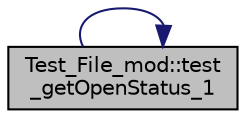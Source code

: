 digraph "Test_File_mod::test_getOpenStatus_1"
{
 // LATEX_PDF_SIZE
  edge [fontname="Helvetica",fontsize="10",labelfontname="Helvetica",labelfontsize="10"];
  node [fontname="Helvetica",fontsize="10",shape=record];
  rankdir="LR";
  Node1 [label="Test_File_mod::test\l_getOpenStatus_1",height=0.2,width=0.4,color="black", fillcolor="grey75", style="filled", fontcolor="black",tooltip="The input arguments unit and file must NOT be present simultaneously."];
  Node1 -> Node1 [color="midnightblue",fontsize="10",style="solid",fontname="Helvetica"];
}
